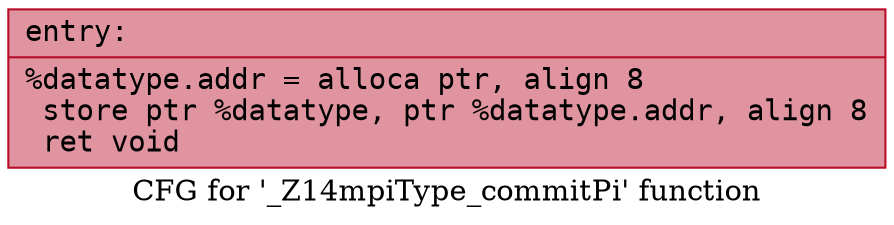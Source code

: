 digraph "CFG for '_Z14mpiType_commitPi' function" {
	label="CFG for '_Z14mpiType_commitPi' function";

	Node0x5606e0099d70 [shape=record,color="#b70d28ff", style=filled, fillcolor="#b70d2870" fontname="Courier",label="{entry:\l|  %datatype.addr = alloca ptr, align 8\l  store ptr %datatype, ptr %datatype.addr, align 8\l  ret void\l}"];
}
